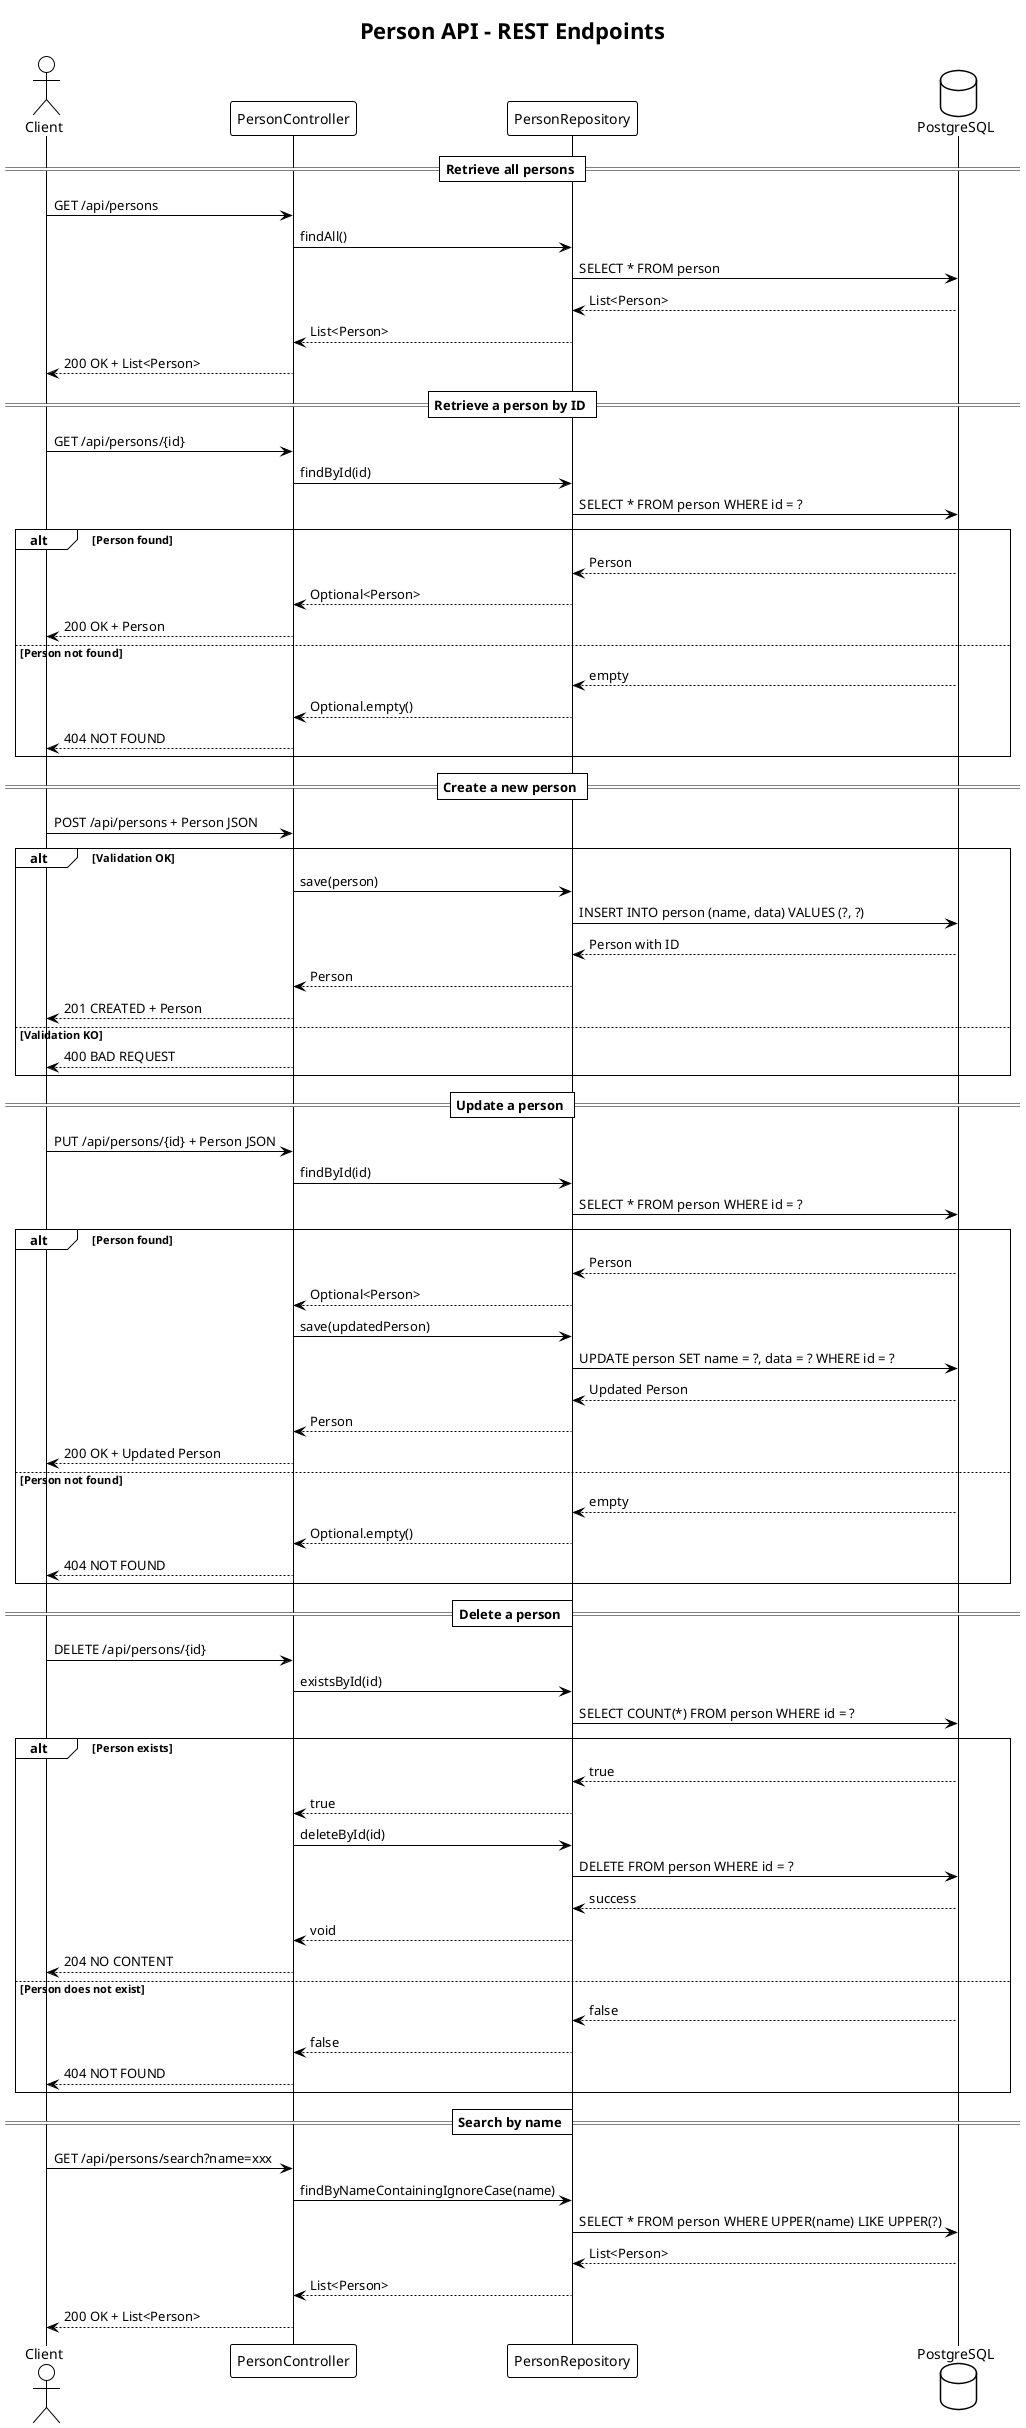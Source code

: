 @startuml api-endpoints
!theme plain
title Person API - REST Endpoints

actor Client
participant PersonController
participant PersonRepository
database PostgreSQL

== Retrieve all persons ==
Client -> PersonController : GET /api/persons
PersonController -> PersonRepository : findAll()
PersonRepository -> PostgreSQL : SELECT * FROM person
PostgreSQL --> PersonRepository : List<Person>
PersonRepository --> PersonController : List<Person>
PersonController --> Client : 200 OK + List<Person>

== Retrieve a person by ID ==
Client -> PersonController : GET /api/persons/{id}
PersonController -> PersonRepository : findById(id)
PersonRepository -> PostgreSQL : SELECT * FROM person WHERE id = ?
alt Person found
    PostgreSQL --> PersonRepository : Person
    PersonRepository --> PersonController : Optional<Person>
    PersonController --> Client : 200 OK + Person
else Person not found
    PostgreSQL --> PersonRepository : empty
    PersonRepository --> PersonController : Optional.empty()
    PersonController --> Client : 404 NOT FOUND
end

== Create a new person ==
Client -> PersonController : POST /api/persons + Person JSON
alt Validation OK
    PersonController -> PersonRepository : save(person)
    PersonRepository -> PostgreSQL : INSERT INTO person (name, data) VALUES (?, ?)
    PostgreSQL --> PersonRepository : Person with ID
    PersonRepository --> PersonController : Person
    PersonController --> Client : 201 CREATED + Person
else Validation KO
    PersonController --> Client : 400 BAD REQUEST
end

== Update a person ==
Client -> PersonController : PUT /api/persons/{id} + Person JSON
PersonController -> PersonRepository : findById(id)
PersonRepository -> PostgreSQL : SELECT * FROM person WHERE id = ?
alt Person found
    PostgreSQL --> PersonRepository : Person
    PersonRepository --> PersonController : Optional<Person>
    PersonController -> PersonRepository : save(updatedPerson)
    PersonRepository -> PostgreSQL : UPDATE person SET name = ?, data = ? WHERE id = ?
    PostgreSQL --> PersonRepository : Updated Person
    PersonRepository --> PersonController : Person
    PersonController --> Client : 200 OK + Updated Person
else Person not found
    PostgreSQL --> PersonRepository : empty
    PersonRepository --> PersonController : Optional.empty()
    PersonController --> Client : 404 NOT FOUND
end

== Delete a person ==
Client -> PersonController : DELETE /api/persons/{id}
PersonController -> PersonRepository : existsById(id)
PersonRepository -> PostgreSQL : SELECT COUNT(*) FROM person WHERE id = ?
alt Person exists
    PostgreSQL --> PersonRepository : true
    PersonRepository --> PersonController : true
    PersonController -> PersonRepository : deleteById(id)
    PersonRepository -> PostgreSQL : DELETE FROM person WHERE id = ?
    PostgreSQL --> PersonRepository : success
    PersonRepository --> PersonController : void
    PersonController --> Client : 204 NO CONTENT
else Person does not exist
    PostgreSQL --> PersonRepository : false
    PersonRepository --> PersonController : false
    PersonController --> Client : 404 NOT FOUND
end

== Search by name ==
Client -> PersonController : GET /api/persons/search?name=xxx
PersonController -> PersonRepository : findByNameContainingIgnoreCase(name)
PersonRepository -> PostgreSQL : SELECT * FROM person WHERE UPPER(name) LIKE UPPER(?)
PostgreSQL --> PersonRepository : List<Person>
PersonRepository --> PersonController : List<Person>
PersonController --> Client : 200 OK + List<Person>

@enduml
